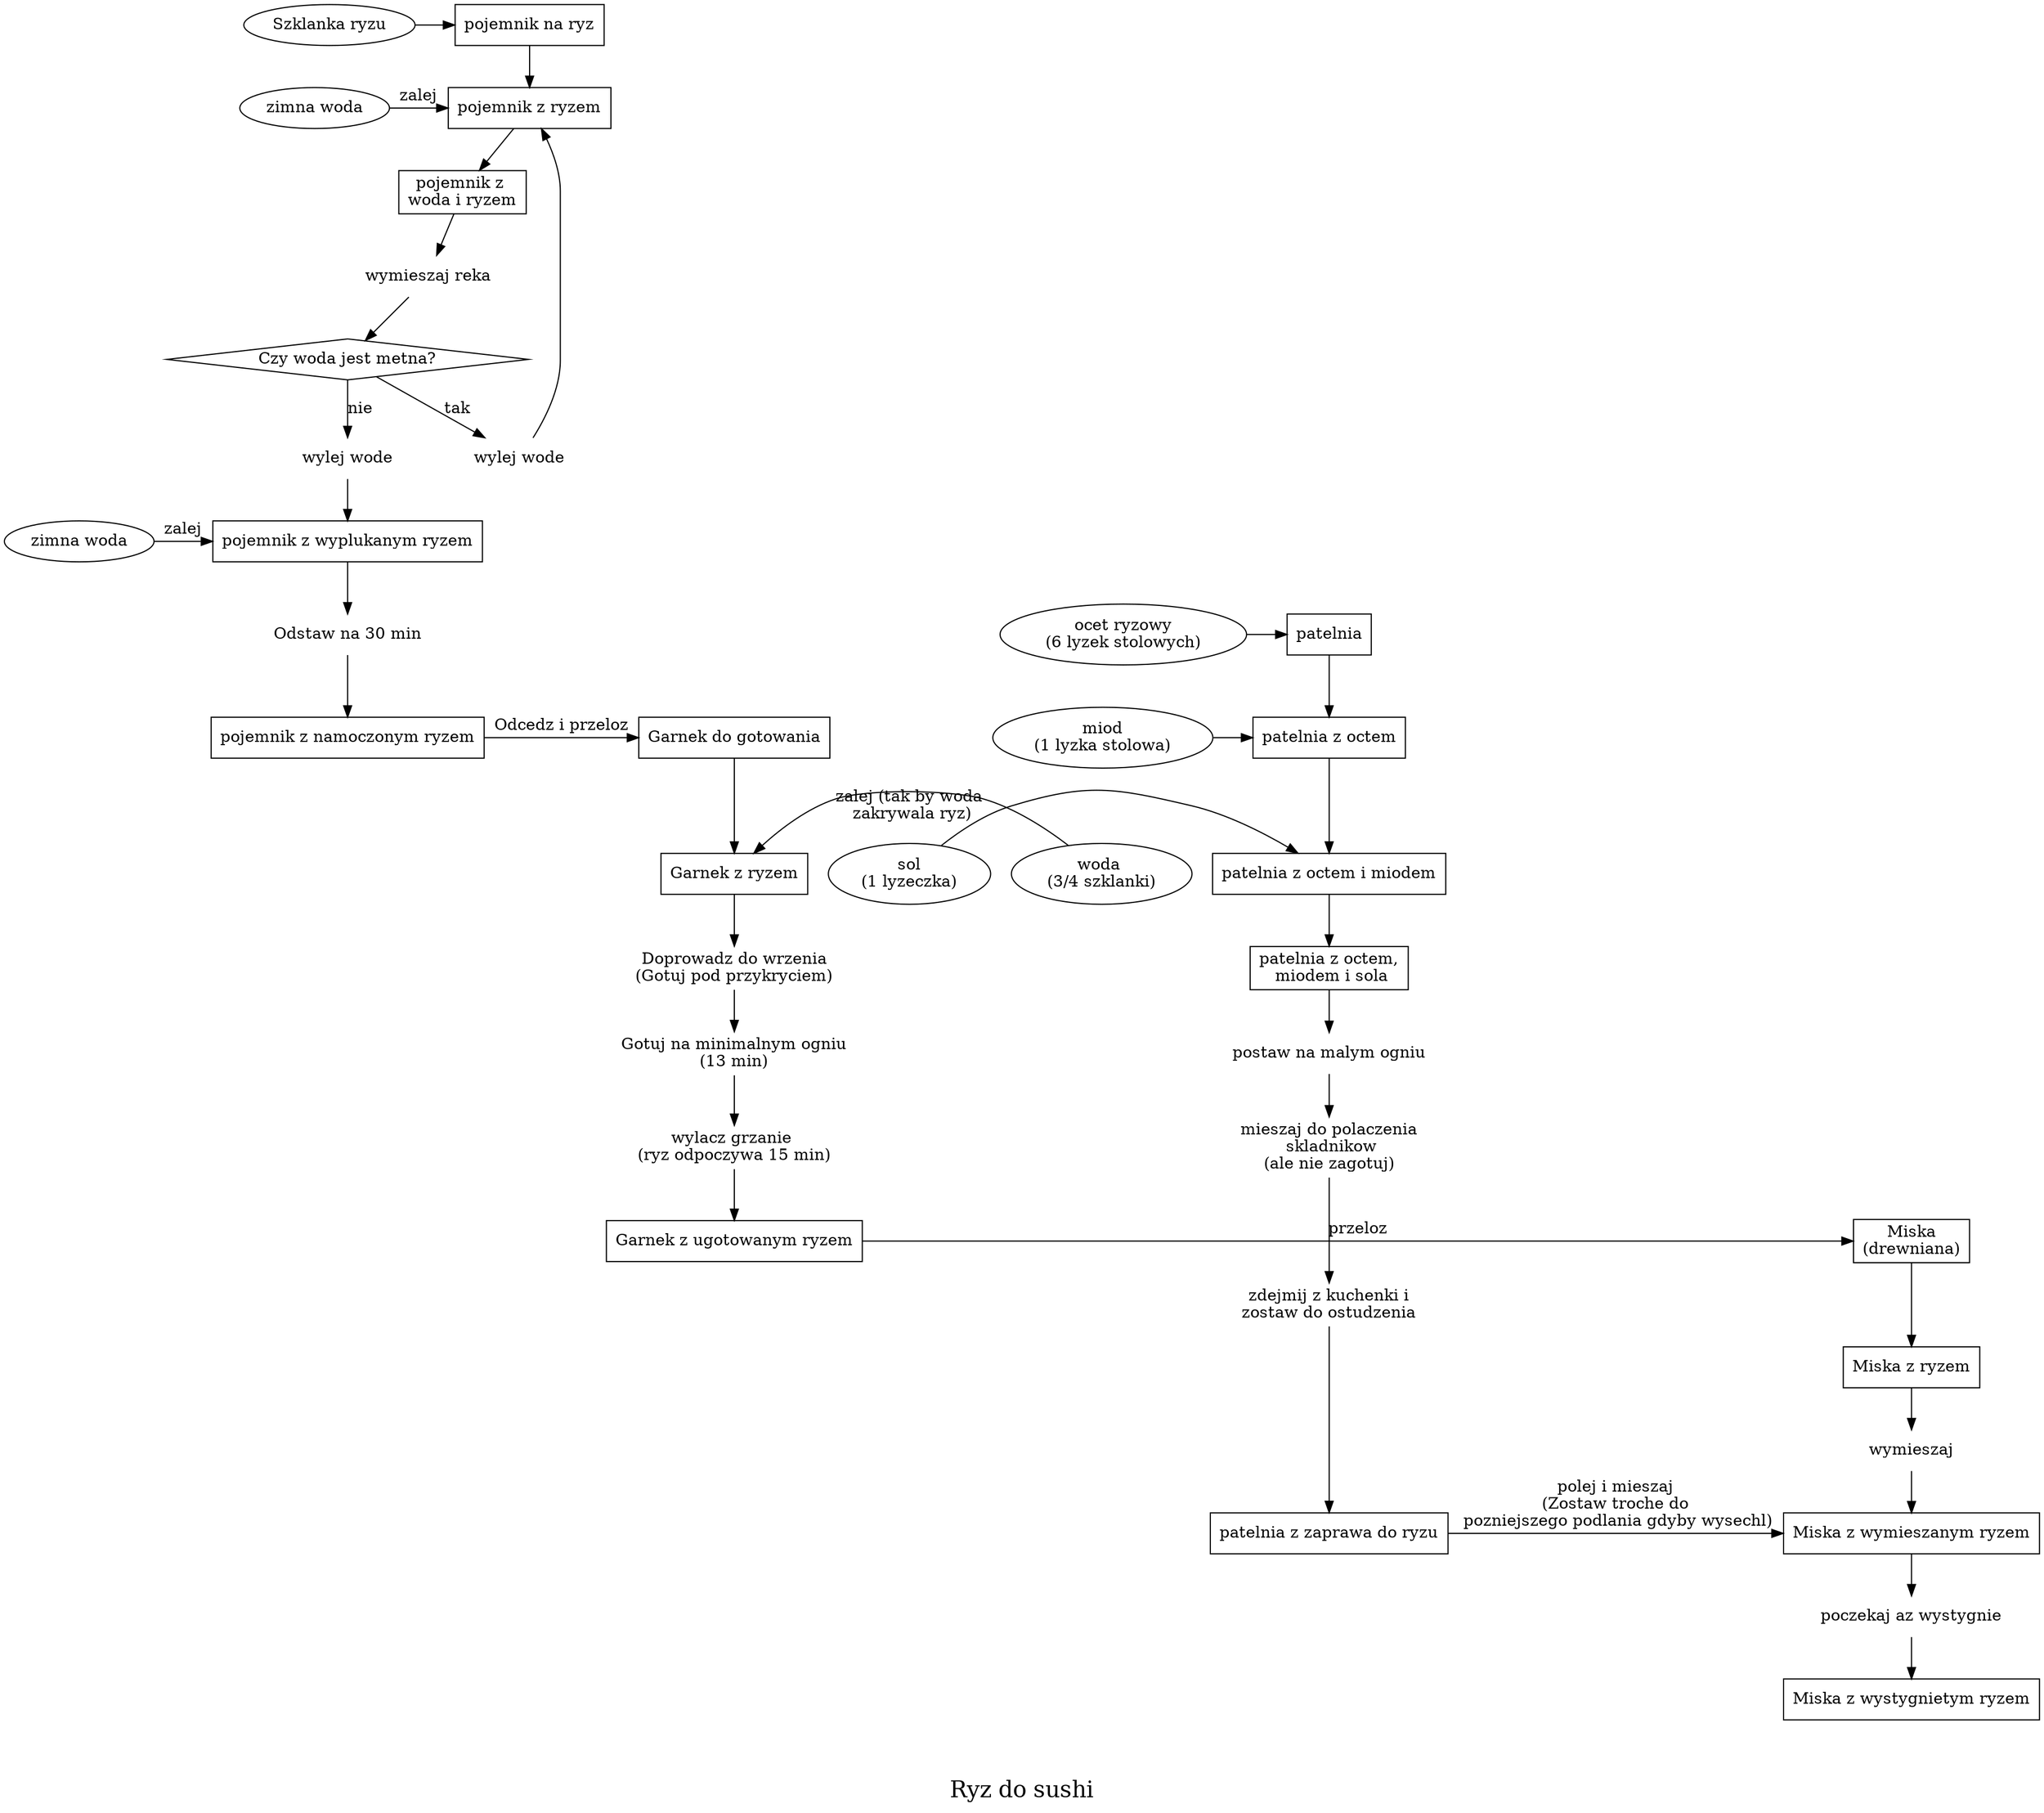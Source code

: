 
digraph G {
  fontsize=20
  label="\n\nRyz do sushi"
  URL="https://www.youtube.com/watch?v=l3D-AV_AYyo&t=226s"
  {rank=same ryz,pojemnik}
  {rank=same woda,pojemnik2}
  {rank=same woda2,pojemnik4}
  {rank=same pojemnik5,garnek}
  {rank=same odstaw,ocet,patelnia}
  {rank=same miod,patelnia2}
  {rank=same woda3,garnek2}
  {rank=same sol,patelnia3}
  {rank=same garnek3,miska}
  {rank=same patelnia5,miska3}
  ryz[label="Szklanka ryzu"]
  woda[label="zimna woda"]
  woda2[label="zimna woda"]
  woda3[label="woda \n(3/4 szklanki)"]
  miod[label="miod\n(1 lyzka stolowa)"]
  ocet[label="ocet ryzowy\n(6 lyzek stolowych)"]
  sol[label="sol\n(1 lyzeczka)"]
  mieszaj[label="wymieszaj reka",shape=none]
  wymieszaj[label="wymieszaj",shape=none]
  mieszaj3[label="mieszaj do polaczenia\n skladnikow\n(ale nie zagotuj)",shape=none]
  wylej[label="wylej wode",shape=none]
  wylej2[label="wylej wode",shape=none]
  podgrzej[label="postaw na malym ogniu",shape=none]
  metna[label="Czy woda jest metna?",shape=diamond]
  ostodz[label="zdejmij z kuchenki i\nzostaw do ostudzenia",shape=none]
  czekaj[label="poczekaj az wystygnie",shape=none]
  odstaw[label="Odstaw na 30 min",shape=none]
  gotuj1[label="Doprowadz do wrzenia\n(Gotuj pod przykryciem)",shape=none]
  gotuj2[label="Gotuj na minimalnym ogniu\n(13 min)",shape=none]
  gotuj3[label="wylacz grzanie \n(ryz odpoczywa 15 min)",shape=none]
  patelnia[shape=rectangle,label="patelnia"]
  patelnia2[shape=rectangle,label="patelnia z octem"]
  patelnia3[shape=rectangle,label="patelnia z octem i miodem"]
  patelnia4[shape=rectangle,label="patelnia z octem,\n miodem i sola"]
  patelnia5[shape=rectangle,label="patelnia z zaprawa do ryzu"]
  pojemnik[shape=rectangle,label="pojemnik na ryz"]
  ryz->pojemnik
  pojemnik2[shape=rectangle,label="pojemnik z ryzem"]
  pojemnik3[shape=rectangle,label="pojemnik z \nwoda i ryzem"]
  pojemnik4[shape=rectangle,label="pojemnik z wyplukanym ryzem"]
  pojemnik5[shape=rectangle,label="pojemnik z namoczonym ryzem"]
  garnek[shape=rectangle,label="Garnek do gotowania"]
  garnek2[shape=rectangle,label="Garnek z ryzem"]
  garnek3[shape=rectangle,label="Garnek z ugotowanym ryzem"]
  miska[shape=rectangle,label="Miska\n(drewniana)"]
  miska2[shape=rectangle,label="Miska z ryzem"]
  miska3[shape=rectangle,label="Miska z wymieszanym ryzem"]
  miska4[shape=rectangle,label="Miska z wystygnietym ryzem"]
  woda->pojemnik2[label="zalej"]
  pojemnik->pojemnik2->pojemnik3->mieszaj->metna
  metna->wylej[label="tak"]
  metna->wylej2[label="nie"]
  wylej->pojemnik2
  wylej2->pojemnik4
  woda2->pojemnik4[label="zalej"] 
  pojemnik4->odstaw->pojemnik5
  ocet->patelnia
  miod->patelnia2
  sol->patelnia3->patelnia4
  patelnia->patelnia2->patelnia3
  patelnia4->podgrzej->mieszaj3->ostodz->patelnia5
  pojemnik5->garnek[label="Odcedz i przeloz"]
  garnek->garnek2
  woda3->garnek2[label="zalej (tak by woda\n zakrywala ryz)"]
  garnek2->gotuj1->gotuj2->gotuj3->garnek3
  garnek3->miska[label="przeloz"]
  miska->miska2->wymieszaj->miska3
  patelnia5->miska3[label="polej i mieszaj\n(Zostaw troche do\n pozniejszego podlania gdyby wysechl)"]
  miska3->czekaj->miska4
  
// Odcedz , 3:44 w filmie
}
